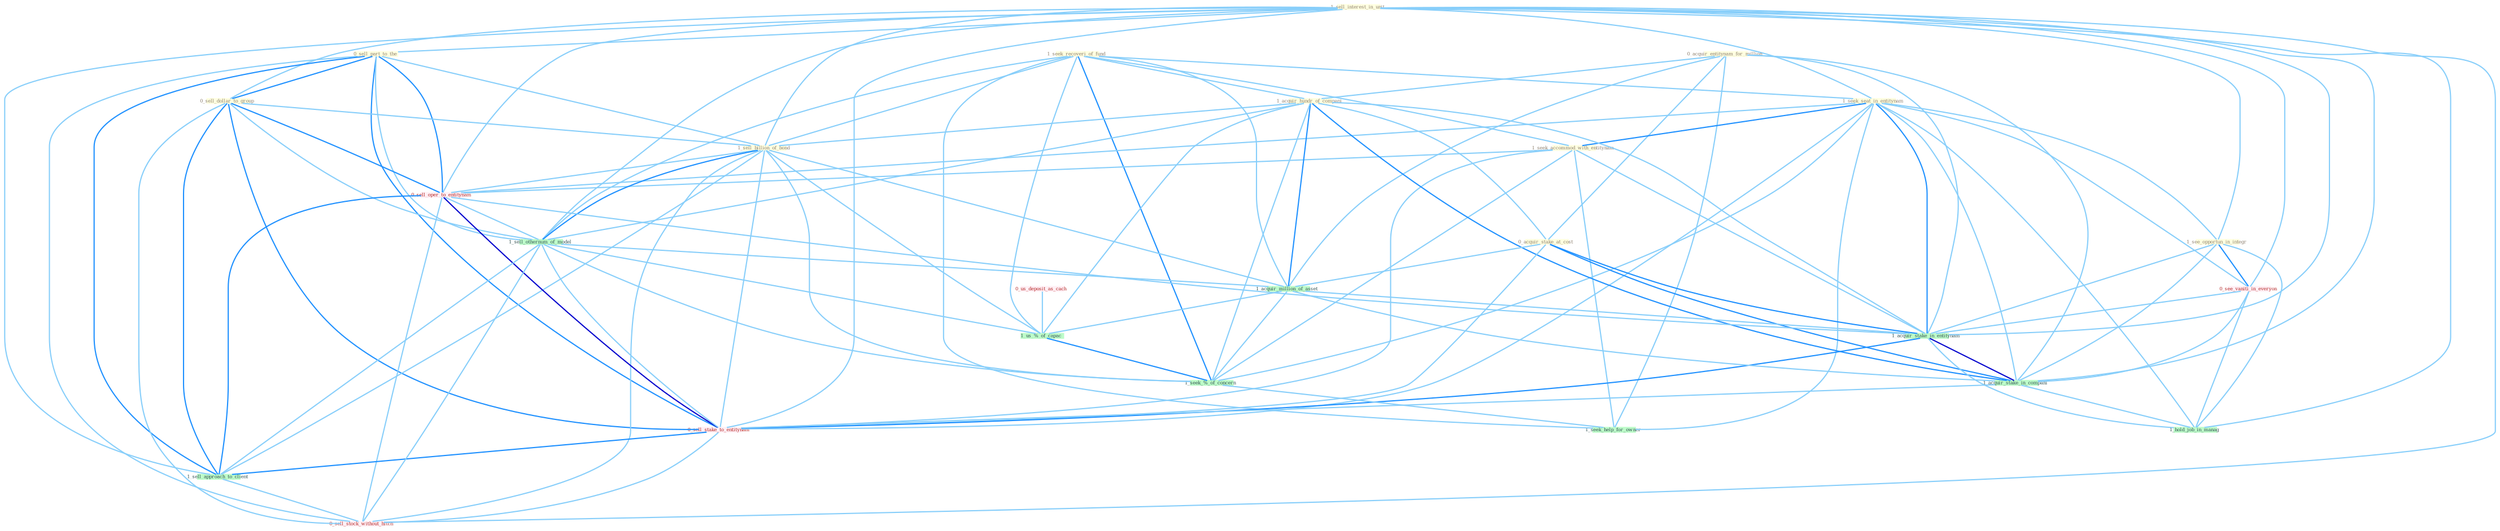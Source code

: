 Graph G{ 
    node
    [shape=polygon,style=filled,width=.5,height=.06,color="#BDFCC9",fixedsize=true,fontsize=4,
    fontcolor="#2f4f4f"];
    {node
    [color="#ffffe0", fontcolor="#8b7d6b"] "1_sell_interest_in_unit " "1_seek_recoveri_of_fund " "0_acquir_entitynam_for_million " "1_seek_seat_in_entitynam " "1_see_opportun_in_integr " "0_sell_part_to_the " "1_seek_accommod_with_entitynam " "0_sell_dollar_to_group " "1_acquir_hundr_of_compani " "0_acquir_stake_at_cost " "1_sell_billion_of_bond "}
{node [color="#fff0f5", fontcolor="#b22222"] "0_sell_oper_to_entitynam " "0_see_vaniti_in_everyon " "0_us_deposit_as_cach " "0_sell_stake_to_entitynam " "0_sell_stock_without_hitch "}
edge [color="#B0E2FF"];

	"1_sell_interest_in_unit " -- "1_seek_seat_in_entitynam " [w="1", color="#87cefa" ];
	"1_sell_interest_in_unit " -- "1_see_opportun_in_integr " [w="1", color="#87cefa" ];
	"1_sell_interest_in_unit " -- "0_sell_part_to_the " [w="1", color="#87cefa" ];
	"1_sell_interest_in_unit " -- "0_sell_dollar_to_group " [w="1", color="#87cefa" ];
	"1_sell_interest_in_unit " -- "1_sell_billion_of_bond " [w="1", color="#87cefa" ];
	"1_sell_interest_in_unit " -- "0_sell_oper_to_entitynam " [w="1", color="#87cefa" ];
	"1_sell_interest_in_unit " -- "1_sell_othernum_of_model " [w="1", color="#87cefa" ];
	"1_sell_interest_in_unit " -- "0_see_vaniti_in_everyon " [w="1", color="#87cefa" ];
	"1_sell_interest_in_unit " -- "1_acquir_stake_in_entitynam " [w="1", color="#87cefa" ];
	"1_sell_interest_in_unit " -- "1_acquir_stake_in_compani " [w="1", color="#87cefa" ];
	"1_sell_interest_in_unit " -- "0_sell_stake_to_entitynam " [w="1", color="#87cefa" ];
	"1_sell_interest_in_unit " -- "1_sell_approach_to_client " [w="1", color="#87cefa" ];
	"1_sell_interest_in_unit " -- "1_hold_job_in_manag " [w="1", color="#87cefa" ];
	"1_sell_interest_in_unit " -- "0_sell_stock_without_hitch " [w="1", color="#87cefa" ];
	"1_seek_recoveri_of_fund " -- "1_seek_seat_in_entitynam " [w="1", color="#87cefa" ];
	"1_seek_recoveri_of_fund " -- "1_seek_accommod_with_entitynam " [w="1", color="#87cefa" ];
	"1_seek_recoveri_of_fund " -- "1_acquir_hundr_of_compani " [w="1", color="#87cefa" ];
	"1_seek_recoveri_of_fund " -- "1_sell_billion_of_bond " [w="1", color="#87cefa" ];
	"1_seek_recoveri_of_fund " -- "1_sell_othernum_of_model " [w="1", color="#87cefa" ];
	"1_seek_recoveri_of_fund " -- "1_acquir_million_of_asset " [w="1", color="#87cefa" ];
	"1_seek_recoveri_of_fund " -- "1_us_%_of_capac " [w="1", color="#87cefa" ];
	"1_seek_recoveri_of_fund " -- "1_seek_%_of_concern " [w="2", color="#1e90ff" , len=0.8];
	"1_seek_recoveri_of_fund " -- "1_seek_help_for_owner " [w="1", color="#87cefa" ];
	"0_acquir_entitynam_for_million " -- "1_acquir_hundr_of_compani " [w="1", color="#87cefa" ];
	"0_acquir_entitynam_for_million " -- "0_acquir_stake_at_cost " [w="1", color="#87cefa" ];
	"0_acquir_entitynam_for_million " -- "1_acquir_million_of_asset " [w="1", color="#87cefa" ];
	"0_acquir_entitynam_for_million " -- "1_acquir_stake_in_entitynam " [w="1", color="#87cefa" ];
	"0_acquir_entitynam_for_million " -- "1_acquir_stake_in_compani " [w="1", color="#87cefa" ];
	"0_acquir_entitynam_for_million " -- "1_seek_help_for_owner " [w="1", color="#87cefa" ];
	"1_seek_seat_in_entitynam " -- "1_see_opportun_in_integr " [w="1", color="#87cefa" ];
	"1_seek_seat_in_entitynam " -- "1_seek_accommod_with_entitynam " [w="2", color="#1e90ff" , len=0.8];
	"1_seek_seat_in_entitynam " -- "0_sell_oper_to_entitynam " [w="1", color="#87cefa" ];
	"1_seek_seat_in_entitynam " -- "0_see_vaniti_in_everyon " [w="1", color="#87cefa" ];
	"1_seek_seat_in_entitynam " -- "1_acquir_stake_in_entitynam " [w="2", color="#1e90ff" , len=0.8];
	"1_seek_seat_in_entitynam " -- "1_acquir_stake_in_compani " [w="1", color="#87cefa" ];
	"1_seek_seat_in_entitynam " -- "0_sell_stake_to_entitynam " [w="1", color="#87cefa" ];
	"1_seek_seat_in_entitynam " -- "1_hold_job_in_manag " [w="1", color="#87cefa" ];
	"1_seek_seat_in_entitynam " -- "1_seek_%_of_concern " [w="1", color="#87cefa" ];
	"1_seek_seat_in_entitynam " -- "1_seek_help_for_owner " [w="1", color="#87cefa" ];
	"1_see_opportun_in_integr " -- "0_see_vaniti_in_everyon " [w="2", color="#1e90ff" , len=0.8];
	"1_see_opportun_in_integr " -- "1_acquir_stake_in_entitynam " [w="1", color="#87cefa" ];
	"1_see_opportun_in_integr " -- "1_acquir_stake_in_compani " [w="1", color="#87cefa" ];
	"1_see_opportun_in_integr " -- "1_hold_job_in_manag " [w="1", color="#87cefa" ];
	"0_sell_part_to_the " -- "0_sell_dollar_to_group " [w="2", color="#1e90ff" , len=0.8];
	"0_sell_part_to_the " -- "1_sell_billion_of_bond " [w="1", color="#87cefa" ];
	"0_sell_part_to_the " -- "0_sell_oper_to_entitynam " [w="2", color="#1e90ff" , len=0.8];
	"0_sell_part_to_the " -- "1_sell_othernum_of_model " [w="1", color="#87cefa" ];
	"0_sell_part_to_the " -- "0_sell_stake_to_entitynam " [w="2", color="#1e90ff" , len=0.8];
	"0_sell_part_to_the " -- "1_sell_approach_to_client " [w="2", color="#1e90ff" , len=0.8];
	"0_sell_part_to_the " -- "0_sell_stock_without_hitch " [w="1", color="#87cefa" ];
	"1_seek_accommod_with_entitynam " -- "0_sell_oper_to_entitynam " [w="1", color="#87cefa" ];
	"1_seek_accommod_with_entitynam " -- "1_acquir_stake_in_entitynam " [w="1", color="#87cefa" ];
	"1_seek_accommod_with_entitynam " -- "0_sell_stake_to_entitynam " [w="1", color="#87cefa" ];
	"1_seek_accommod_with_entitynam " -- "1_seek_%_of_concern " [w="1", color="#87cefa" ];
	"1_seek_accommod_with_entitynam " -- "1_seek_help_for_owner " [w="1", color="#87cefa" ];
	"0_sell_dollar_to_group " -- "1_sell_billion_of_bond " [w="1", color="#87cefa" ];
	"0_sell_dollar_to_group " -- "0_sell_oper_to_entitynam " [w="2", color="#1e90ff" , len=0.8];
	"0_sell_dollar_to_group " -- "1_sell_othernum_of_model " [w="1", color="#87cefa" ];
	"0_sell_dollar_to_group " -- "0_sell_stake_to_entitynam " [w="2", color="#1e90ff" , len=0.8];
	"0_sell_dollar_to_group " -- "1_sell_approach_to_client " [w="2", color="#1e90ff" , len=0.8];
	"0_sell_dollar_to_group " -- "0_sell_stock_without_hitch " [w="1", color="#87cefa" ];
	"1_acquir_hundr_of_compani " -- "0_acquir_stake_at_cost " [w="1", color="#87cefa" ];
	"1_acquir_hundr_of_compani " -- "1_sell_billion_of_bond " [w="1", color="#87cefa" ];
	"1_acquir_hundr_of_compani " -- "1_sell_othernum_of_model " [w="1", color="#87cefa" ];
	"1_acquir_hundr_of_compani " -- "1_acquir_million_of_asset " [w="2", color="#1e90ff" , len=0.8];
	"1_acquir_hundr_of_compani " -- "1_acquir_stake_in_entitynam " [w="1", color="#87cefa" ];
	"1_acquir_hundr_of_compani " -- "1_acquir_stake_in_compani " [w="2", color="#1e90ff" , len=0.8];
	"1_acquir_hundr_of_compani " -- "1_us_%_of_capac " [w="1", color="#87cefa" ];
	"1_acquir_hundr_of_compani " -- "1_seek_%_of_concern " [w="1", color="#87cefa" ];
	"0_acquir_stake_at_cost " -- "1_acquir_million_of_asset " [w="1", color="#87cefa" ];
	"0_acquir_stake_at_cost " -- "1_acquir_stake_in_entitynam " [w="2", color="#1e90ff" , len=0.8];
	"0_acquir_stake_at_cost " -- "1_acquir_stake_in_compani " [w="2", color="#1e90ff" , len=0.8];
	"0_acquir_stake_at_cost " -- "0_sell_stake_to_entitynam " [w="1", color="#87cefa" ];
	"1_sell_billion_of_bond " -- "0_sell_oper_to_entitynam " [w="1", color="#87cefa" ];
	"1_sell_billion_of_bond " -- "1_sell_othernum_of_model " [w="2", color="#1e90ff" , len=0.8];
	"1_sell_billion_of_bond " -- "1_acquir_million_of_asset " [w="1", color="#87cefa" ];
	"1_sell_billion_of_bond " -- "0_sell_stake_to_entitynam " [w="1", color="#87cefa" ];
	"1_sell_billion_of_bond " -- "1_us_%_of_capac " [w="1", color="#87cefa" ];
	"1_sell_billion_of_bond " -- "1_sell_approach_to_client " [w="1", color="#87cefa" ];
	"1_sell_billion_of_bond " -- "0_sell_stock_without_hitch " [w="1", color="#87cefa" ];
	"1_sell_billion_of_bond " -- "1_seek_%_of_concern " [w="1", color="#87cefa" ];
	"0_sell_oper_to_entitynam " -- "1_sell_othernum_of_model " [w="1", color="#87cefa" ];
	"0_sell_oper_to_entitynam " -- "1_acquir_stake_in_entitynam " [w="1", color="#87cefa" ];
	"0_sell_oper_to_entitynam " -- "0_sell_stake_to_entitynam " [w="3", color="#0000cd" , len=0.6];
	"0_sell_oper_to_entitynam " -- "1_sell_approach_to_client " [w="2", color="#1e90ff" , len=0.8];
	"0_sell_oper_to_entitynam " -- "0_sell_stock_without_hitch " [w="1", color="#87cefa" ];
	"1_sell_othernum_of_model " -- "1_acquir_million_of_asset " [w="1", color="#87cefa" ];
	"1_sell_othernum_of_model " -- "0_sell_stake_to_entitynam " [w="1", color="#87cefa" ];
	"1_sell_othernum_of_model " -- "1_us_%_of_capac " [w="1", color="#87cefa" ];
	"1_sell_othernum_of_model " -- "1_sell_approach_to_client " [w="1", color="#87cefa" ];
	"1_sell_othernum_of_model " -- "0_sell_stock_without_hitch " [w="1", color="#87cefa" ];
	"1_sell_othernum_of_model " -- "1_seek_%_of_concern " [w="1", color="#87cefa" ];
	"0_see_vaniti_in_everyon " -- "1_acquir_stake_in_entitynam " [w="1", color="#87cefa" ];
	"0_see_vaniti_in_everyon " -- "1_acquir_stake_in_compani " [w="1", color="#87cefa" ];
	"0_see_vaniti_in_everyon " -- "1_hold_job_in_manag " [w="1", color="#87cefa" ];
	"1_acquir_million_of_asset " -- "1_acquir_stake_in_entitynam " [w="1", color="#87cefa" ];
	"1_acquir_million_of_asset " -- "1_acquir_stake_in_compani " [w="1", color="#87cefa" ];
	"1_acquir_million_of_asset " -- "1_us_%_of_capac " [w="1", color="#87cefa" ];
	"1_acquir_million_of_asset " -- "1_seek_%_of_concern " [w="1", color="#87cefa" ];
	"0_us_deposit_as_cach " -- "1_us_%_of_capac " [w="1", color="#87cefa" ];
	"1_acquir_stake_in_entitynam " -- "1_acquir_stake_in_compani " [w="3", color="#0000cd" , len=0.6];
	"1_acquir_stake_in_entitynam " -- "0_sell_stake_to_entitynam " [w="2", color="#1e90ff" , len=0.8];
	"1_acquir_stake_in_entitynam " -- "1_hold_job_in_manag " [w="1", color="#87cefa" ];
	"1_acquir_stake_in_compani " -- "0_sell_stake_to_entitynam " [w="1", color="#87cefa" ];
	"1_acquir_stake_in_compani " -- "1_hold_job_in_manag " [w="1", color="#87cefa" ];
	"0_sell_stake_to_entitynam " -- "1_sell_approach_to_client " [w="2", color="#1e90ff" , len=0.8];
	"0_sell_stake_to_entitynam " -- "0_sell_stock_without_hitch " [w="1", color="#87cefa" ];
	"1_us_%_of_capac " -- "1_seek_%_of_concern " [w="2", color="#1e90ff" , len=0.8];
	"1_sell_approach_to_client " -- "0_sell_stock_without_hitch " [w="1", color="#87cefa" ];
	"1_seek_%_of_concern " -- "1_seek_help_for_owner " [w="1", color="#87cefa" ];
}